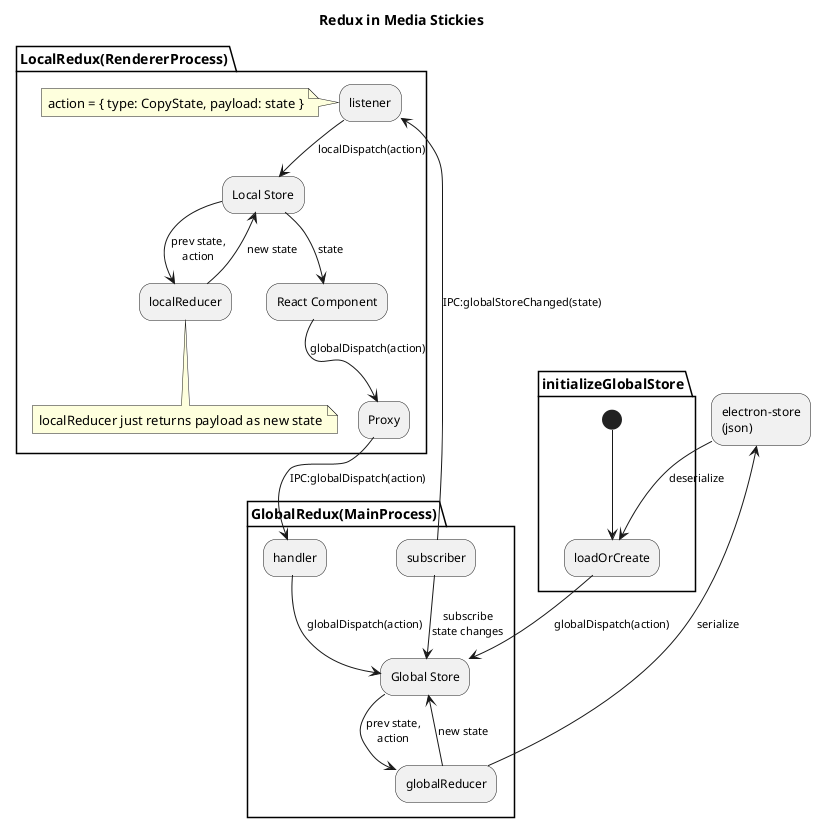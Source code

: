 ' PlantUML
@startuml
title Redux in Media Stickies

partition initializeGlobalStore {
  (*) --> "loadOrCreate"
}

"electron-store\n(json)" as JSON --> [deserialize] "loadOrCreate"

partition GlobalRedux(MainProcess) {
  "loadOrCreate" --> [globalDispatch(action)] "Global Store"
  "Global Store" --> [prev state,\naction] "globalReducer"
  "globalReducer" --> [new state] "Global Store"
  "globalReducer" --> [serialize] JSON
  "subscriber" -down-> [subscribe\nstate changes] "Global Store"
}

partition LocalRedux(RendererProcess) {
  "subscriber" --> [IPC:globalStoreChanged(state)] "listener"
  note left
    action = { type: CopyState, payload: state }
  end note
  "listener" --> [localDispatch(action)] "Local Store"
  "Local Store" --> [prev state,\naction] "localReducer"
  note bottom
    localReducer just returns payload as new state
  end note
  "localReducer" --> [new state] "Local Store"
  "Local Store" --> [state] "React Component" 
  "React Component" --> [globalDispatch(action)] "Proxy"
}

partition GlobalRedux(MainProcess) {
  "Proxy" --> [IPC:globalDispatch(action)] "handler"
  "handler" --> [globalDispatch(action)] "Global Store"
}
